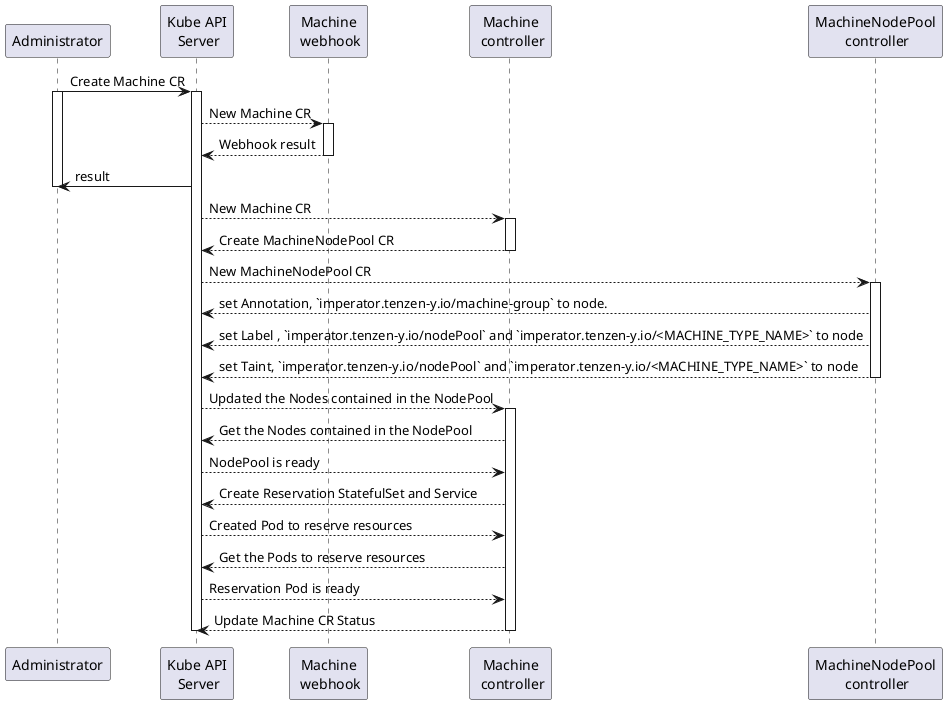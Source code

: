 @startuml
'https://plantuml.com/sequence-diagram

participant "Administrator" as User order 1
participant "Kube API\n Server" as APIServer order 2
participant "Machine\n webhook" as MachineWebhook order 3
participant "Machine\n controller" as MachineController order 4
participant "MachineNodePool\n controller" as MachineNodePoolController order 5

User -> APIServer: Create Machine CR
activate User
activate APIServer

APIServer --> MachineWebhook: New Machine CR
activate MachineWebhook

MachineWebhook --> APIServer: Webhook result
deactivate MachineWebhook

APIServer -> User: result
deactivate User

APIServer --> MachineController: New Machine CR
activate MachineController

MachineController --> APIServer: Create MachineNodePool CR

deactivate MachineController

APIServer --> MachineNodePoolController: New MachineNodePool CR
activate MachineNodePoolController

MachineNodePoolController --> APIServer: set Annotation, `imperator.tenzen-y.io/machine-group` to node.
MachineNodePoolController --> APIServer: set Label , `imperator.tenzen-y.io/nodePool` and `imperator.tenzen-y.io/<MACHINE_TYPE_NAME>` to node
MachineNodePoolController --> APIServer: set Taint, `imperator.tenzen-y.io/nodePool` and `imperator.tenzen-y.io/<MACHINE_TYPE_NAME>` to node

deactivate MachineNodePoolController

APIServer --> MachineController: Updated the Nodes contained in the NodePool
activate MachineController
MachineController --> APIServer: Get the Nodes contained in the NodePool
APIServer --> MachineController: NodePool is ready
MachineController --> APIServer: Create Reservation StatefulSet and Service
APIServer --> MachineController: Created Pod to reserve resources
MachineController --> APIServer: Get the Pods to reserve resources
APIServer --> MachineController: Reservation Pod is ready
MachineController --> APIServer: Update Machine CR Status

deactivate MachineController

deactivate APIServer

@enduml
